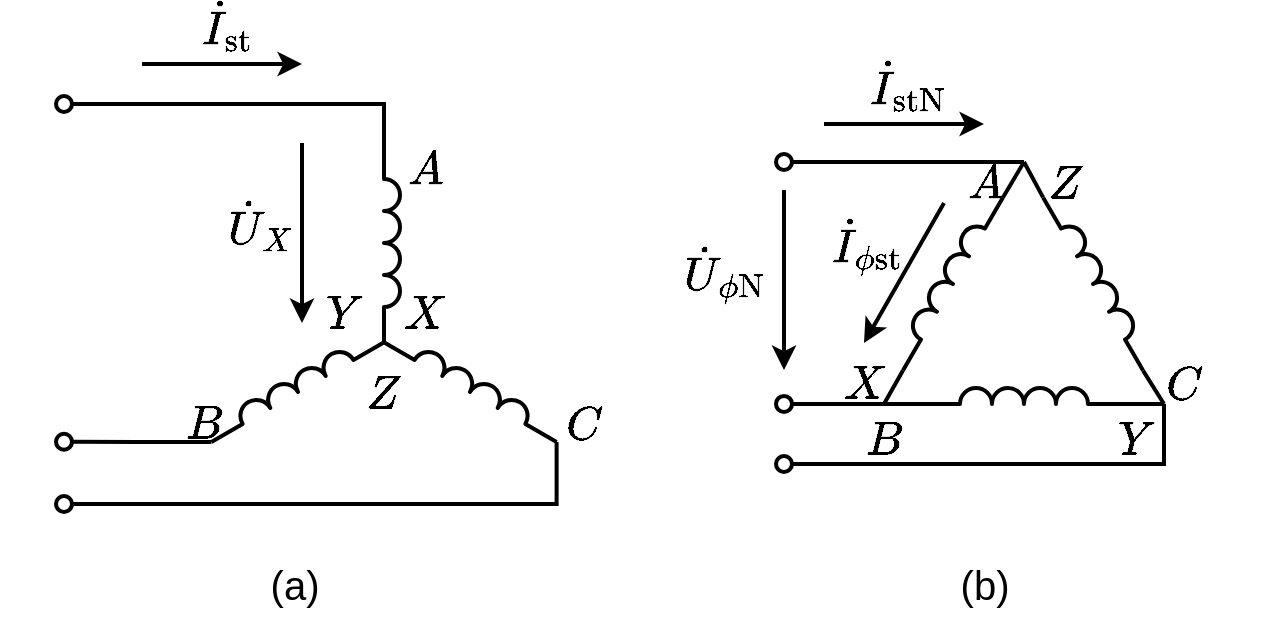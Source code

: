 <mxfile version="24.2.5" type="device">
  <diagram name="Page-1" id="16e2658f-23c8-b752-8be9-c03fbebb8bbe">
    <mxGraphModel dx="989" dy="577" grid="1" gridSize="10" guides="1" tooltips="1" connect="1" arrows="1" fold="1" page="1" pageScale="1" pageWidth="1100" pageHeight="850" background="none" math="1" shadow="0">
      <root>
        <mxCell id="0" />
        <mxCell id="1" parent="0" />
        <mxCell id="NUyNrQiaMxL5MlJIQXZj-14" style="edgeStyle=orthogonalEdgeStyle;rounded=0;orthogonalLoop=1;jettySize=auto;html=1;exitX=0;exitY=1;exitDx=0;exitDy=0;exitPerimeter=0;strokeWidth=2;endArrow=oval;endFill=0;endSize=8;startSize=8;" edge="1" parent="1" source="NUyNrQiaMxL5MlJIQXZj-1">
          <mxGeometry relative="1" as="geometry">
            <mxPoint x="720" y="469.944" as="targetPoint" />
            <Array as="points">
              <mxPoint x="770" y="470" />
              <mxPoint x="770" y="470" />
            </Array>
          </mxGeometry>
        </mxCell>
        <mxCell id="NUyNrQiaMxL5MlJIQXZj-18" style="edgeStyle=orthogonalEdgeStyle;rounded=0;orthogonalLoop=1;jettySize=auto;html=1;exitX=1;exitY=1;exitDx=0;exitDy=0;exitPerimeter=0;strokeWidth=2;endArrow=none;endFill=0;" edge="1" parent="1" source="NUyNrQiaMxL5MlJIQXZj-1">
          <mxGeometry relative="1" as="geometry">
            <mxPoint x="910" y="470.039" as="targetPoint" />
          </mxGeometry>
        </mxCell>
        <mxCell id="NUyNrQiaMxL5MlJIQXZj-1" value="" style="pointerEvents=1;verticalLabelPosition=bottom;shadow=0;dashed=0;align=center;html=1;verticalAlign=top;shape=mxgraph.electrical.inductors.inductor_3;strokeWidth=2;strokeColor=default;fontFamily=Helvetica;fontSize=12;fontColor=default;fillColor=default;" vertex="1" parent="1">
          <mxGeometry x="790" y="462" width="100" height="8" as="geometry" />
        </mxCell>
        <mxCell id="NUyNrQiaMxL5MlJIQXZj-19" style="rounded=0;orthogonalLoop=1;jettySize=auto;html=1;exitX=1;exitY=1;exitDx=0;exitDy=0;exitPerimeter=0;strokeWidth=2;endArrow=none;endFill=0;" edge="1" parent="1" source="NUyNrQiaMxL5MlJIQXZj-2">
          <mxGeometry relative="1" as="geometry">
            <mxPoint x="910" y="470" as="targetPoint" />
          </mxGeometry>
        </mxCell>
        <mxCell id="NUyNrQiaMxL5MlJIQXZj-2" value="" style="pointerEvents=1;verticalLabelPosition=bottom;shadow=0;dashed=0;align=center;html=1;verticalAlign=top;shape=mxgraph.electrical.inductors.inductor_3;strokeWidth=2;strokeColor=default;fontFamily=Helvetica;fontSize=12;fontColor=default;fillColor=default;rotation=60;" vertex="1" parent="1">
          <mxGeometry x="828" y="404" width="100" height="8" as="geometry" />
        </mxCell>
        <mxCell id="NUyNrQiaMxL5MlJIQXZj-15" style="rounded=0;orthogonalLoop=1;jettySize=auto;html=1;exitX=0;exitY=1;exitDx=0;exitDy=0;exitPerimeter=0;strokeColor=default;strokeWidth=2;endArrow=none;endFill=0;" edge="1" parent="1" source="NUyNrQiaMxL5MlJIQXZj-3">
          <mxGeometry relative="1" as="geometry">
            <mxPoint x="770" y="470" as="targetPoint" />
          </mxGeometry>
        </mxCell>
        <mxCell id="NUyNrQiaMxL5MlJIQXZj-3" value="" style="pointerEvents=1;verticalLabelPosition=bottom;shadow=0;dashed=0;align=center;html=1;verticalAlign=top;shape=mxgraph.electrical.inductors.inductor_3;strokeWidth=2;strokeColor=default;fontFamily=Helvetica;fontSize=12;fontColor=default;fillColor=default;rotation=300;" vertex="1" parent="1">
          <mxGeometry x="751" y="404" width="100" height="8" as="geometry" />
        </mxCell>
        <mxCell id="NUyNrQiaMxL5MlJIQXZj-7" style="edgeStyle=orthogonalEdgeStyle;rounded=0;orthogonalLoop=1;jettySize=auto;html=1;exitX=0;exitY=1;exitDx=0;exitDy=0;exitPerimeter=0;strokeWidth=2;endArrow=oval;endFill=0;startSize=8;endSize=8;" edge="1" parent="1" source="NUyNrQiaMxL5MlJIQXZj-4">
          <mxGeometry relative="1" as="geometry">
            <mxPoint x="360" y="320" as="targetPoint" />
            <Array as="points">
              <mxPoint x="520" y="320" />
            </Array>
          </mxGeometry>
        </mxCell>
        <mxCell id="NUyNrQiaMxL5MlJIQXZj-4" value="" style="pointerEvents=1;verticalLabelPosition=bottom;shadow=0;dashed=0;align=center;html=1;verticalAlign=top;shape=mxgraph.electrical.inductors.inductor_3;strokeWidth=2;strokeColor=default;fontFamily=Helvetica;fontSize=12;fontColor=default;fillColor=default;direction=south;" vertex="1" parent="1">
          <mxGeometry x="520" y="339.5" width="8" height="100" as="geometry" />
        </mxCell>
        <mxCell id="NUyNrQiaMxL5MlJIQXZj-8" style="edgeStyle=orthogonalEdgeStyle;rounded=0;orthogonalLoop=1;jettySize=auto;html=1;exitX=0;exitY=1;exitDx=0;exitDy=0;exitPerimeter=0;strokeWidth=2;endArrow=oval;endFill=0;startSize=8;endSize=8;" edge="1" parent="1" source="NUyNrQiaMxL5MlJIQXZj-5">
          <mxGeometry relative="1" as="geometry">
            <mxPoint x="360" y="488.857" as="targetPoint" />
            <Array as="points">
              <mxPoint x="397" y="489" />
            </Array>
          </mxGeometry>
        </mxCell>
        <mxCell id="NUyNrQiaMxL5MlJIQXZj-5" value="" style="pointerEvents=1;verticalLabelPosition=bottom;shadow=0;dashed=0;align=center;html=1;verticalAlign=top;shape=mxgraph.electrical.inductors.inductor_3;strokeWidth=2;strokeColor=default;fontFamily=Helvetica;fontSize=12;fontColor=default;fillColor=default;rotation=60;direction=north;" vertex="1" parent="1">
          <mxGeometry x="471" y="410.5" width="8" height="100" as="geometry" />
        </mxCell>
        <mxCell id="NUyNrQiaMxL5MlJIQXZj-9" style="edgeStyle=orthogonalEdgeStyle;rounded=0;orthogonalLoop=1;jettySize=auto;html=1;exitX=1;exitY=1;exitDx=0;exitDy=0;exitPerimeter=0;strokeWidth=2;endArrow=oval;endFill=0;startSize=8;endSize=8;" edge="1" parent="1" source="NUyNrQiaMxL5MlJIQXZj-6">
          <mxGeometry relative="1" as="geometry">
            <mxPoint x="360" y="520" as="targetPoint" />
            <Array as="points">
              <mxPoint x="606" y="520" />
            </Array>
          </mxGeometry>
        </mxCell>
        <mxCell id="NUyNrQiaMxL5MlJIQXZj-6" value="" style="pointerEvents=1;verticalLabelPosition=bottom;shadow=0;dashed=0;align=center;html=1;verticalAlign=top;shape=mxgraph.electrical.inductors.inductor_3;strokeWidth=2;strokeColor=default;fontFamily=Helvetica;fontSize=12;fontColor=default;fillColor=default;rotation=300;direction=south;" vertex="1" parent="1">
          <mxGeometry x="561" y="410.5" width="8" height="100" as="geometry" />
        </mxCell>
        <mxCell id="NUyNrQiaMxL5MlJIQXZj-10" value="" style="edgeStyle=none;orthogonalLoop=1;jettySize=auto;html=1;rounded=0;strokeWidth=2;endArrow=classic;endFill=1;" edge="1" parent="1">
          <mxGeometry width="80" relative="1" as="geometry">
            <mxPoint x="479" y="339.5" as="sourcePoint" />
            <mxPoint x="479" y="429.5" as="targetPoint" />
            <Array as="points" />
          </mxGeometry>
        </mxCell>
        <mxCell id="NUyNrQiaMxL5MlJIQXZj-31" value="$$\dot{U}_{X}$$" style="edgeLabel;html=1;align=center;verticalAlign=middle;resizable=0;points=[];fontSize=20;labelBackgroundColor=none;" vertex="1" connectable="0" parent="NUyNrQiaMxL5MlJIQXZj-10">
          <mxGeometry x="-0.106" y="-1" relative="1" as="geometry">
            <mxPoint x="-20" as="offset" />
          </mxGeometry>
        </mxCell>
        <mxCell id="NUyNrQiaMxL5MlJIQXZj-16" style="rounded=0;orthogonalLoop=1;jettySize=auto;html=1;strokeColor=default;entryX=1;entryY=1;entryDx=0;entryDy=0;entryPerimeter=0;strokeWidth=2;endArrow=none;endFill=0;" edge="1" parent="1" target="NUyNrQiaMxL5MlJIQXZj-3">
          <mxGeometry relative="1" as="geometry">
            <mxPoint x="829.5" y="367" as="targetPoint" />
            <mxPoint x="840" y="349" as="sourcePoint" />
          </mxGeometry>
        </mxCell>
        <mxCell id="NUyNrQiaMxL5MlJIQXZj-17" style="rounded=0;orthogonalLoop=1;jettySize=auto;html=1;strokeColor=default;entryX=0;entryY=1;entryDx=0;entryDy=0;entryPerimeter=0;strokeWidth=2;endArrow=none;endFill=0;" edge="1" parent="1" target="NUyNrQiaMxL5MlJIQXZj-2">
          <mxGeometry relative="1" as="geometry">
            <mxPoint x="850" y="367" as="targetPoint" />
            <mxPoint x="840" y="349" as="sourcePoint" />
          </mxGeometry>
        </mxCell>
        <mxCell id="NUyNrQiaMxL5MlJIQXZj-20" value="" style="edgeStyle=none;orthogonalLoop=1;jettySize=auto;html=1;rounded=0;strokeWidth=2;endArrow=oval;endFill=0;endSize=8;startSize=8;" edge="1" parent="1">
          <mxGeometry width="80" relative="1" as="geometry">
            <mxPoint x="910" y="470" as="sourcePoint" />
            <mxPoint x="720" y="500" as="targetPoint" />
            <Array as="points">
              <mxPoint x="910" y="500" />
            </Array>
          </mxGeometry>
        </mxCell>
        <mxCell id="NUyNrQiaMxL5MlJIQXZj-21" value="" style="edgeStyle=none;orthogonalLoop=1;jettySize=auto;html=1;rounded=0;strokeWidth=2;endArrow=oval;endFill=0;endSize=8;startSize=8;" edge="1" parent="1">
          <mxGeometry width="80" relative="1" as="geometry">
            <mxPoint x="840" y="349" as="sourcePoint" />
            <mxPoint x="720" y="349" as="targetPoint" />
            <Array as="points" />
          </mxGeometry>
        </mxCell>
        <mxCell id="NUyNrQiaMxL5MlJIQXZj-22" value="" style="edgeStyle=none;orthogonalLoop=1;jettySize=auto;html=1;rounded=0;strokeWidth=2;endArrow=classic;endFill=1;" edge="1" parent="1">
          <mxGeometry width="80" relative="1" as="geometry">
            <mxPoint x="399" y="300" as="sourcePoint" />
            <mxPoint x="479" y="300" as="targetPoint" />
            <Array as="points" />
          </mxGeometry>
        </mxCell>
        <mxCell id="NUyNrQiaMxL5MlJIQXZj-28" value="$$\dot{I}_{\mathrm{st}}$$" style="edgeLabel;html=1;align=center;verticalAlign=middle;resizable=0;points=[];fontSize=20;labelBackgroundColor=none;" vertex="1" connectable="0" parent="NUyNrQiaMxL5MlJIQXZj-22">
          <mxGeometry x="-0.064" y="1" relative="1" as="geometry">
            <mxPoint x="4" y="-19" as="offset" />
          </mxGeometry>
        </mxCell>
        <mxCell id="NUyNrQiaMxL5MlJIQXZj-23" value="" style="edgeStyle=none;orthogonalLoop=1;jettySize=auto;html=1;rounded=0;strokeWidth=2;endArrow=classic;endFill=1;" edge="1" parent="1">
          <mxGeometry width="80" relative="1" as="geometry">
            <mxPoint x="720" y="363" as="sourcePoint" />
            <mxPoint x="720" y="453" as="targetPoint" />
            <Array as="points" />
          </mxGeometry>
        </mxCell>
        <mxCell id="NUyNrQiaMxL5MlJIQXZj-32" value="$$\dot{U}_{\mathrm{\phi N}}$$" style="edgeLabel;html=1;align=center;verticalAlign=middle;resizable=0;points=[];fontSize=20;labelBackgroundColor=none;" vertex="1" connectable="0" parent="NUyNrQiaMxL5MlJIQXZj-23">
          <mxGeometry x="-0.07" y="-1" relative="1" as="geometry">
            <mxPoint x="-29" y="-1" as="offset" />
          </mxGeometry>
        </mxCell>
        <mxCell id="NUyNrQiaMxL5MlJIQXZj-29" value="" style="edgeStyle=none;orthogonalLoop=1;jettySize=auto;html=1;rounded=0;strokeWidth=2;endArrow=classic;endFill=1;" edge="1" parent="1">
          <mxGeometry width="80" relative="1" as="geometry">
            <mxPoint x="740" y="330" as="sourcePoint" />
            <mxPoint x="820" y="330" as="targetPoint" />
            <Array as="points" />
          </mxGeometry>
        </mxCell>
        <mxCell id="NUyNrQiaMxL5MlJIQXZj-30" value="$$\dot{I}_{\mathrm{stN}}$$" style="edgeLabel;html=1;align=center;verticalAlign=middle;resizable=0;points=[];fontSize=20;labelBackgroundColor=none;" vertex="1" connectable="0" parent="NUyNrQiaMxL5MlJIQXZj-29">
          <mxGeometry x="-0.064" y="1" relative="1" as="geometry">
            <mxPoint x="4" y="-19" as="offset" />
          </mxGeometry>
        </mxCell>
        <mxCell id="NUyNrQiaMxL5MlJIQXZj-33" value="" style="edgeStyle=none;orthogonalLoop=1;jettySize=auto;html=1;rounded=0;strokeWidth=2;endArrow=classic;endFill=1;" edge="1" parent="1">
          <mxGeometry width="80" relative="1" as="geometry">
            <mxPoint x="800" y="369.5" as="sourcePoint" />
            <mxPoint x="760" y="439.5" as="targetPoint" />
            <Array as="points" />
          </mxGeometry>
        </mxCell>
        <mxCell id="NUyNrQiaMxL5MlJIQXZj-34" value="$$\dot{I}_{\mathrm{\phi st}}$$" style="edgeLabel;html=1;align=center;verticalAlign=middle;resizable=0;points=[];fontSize=20;labelBackgroundColor=none;" vertex="1" connectable="0" parent="NUyNrQiaMxL5MlJIQXZj-33">
          <mxGeometry x="-0.064" y="1" relative="1" as="geometry">
            <mxPoint x="-22" y="-13" as="offset" />
          </mxGeometry>
        </mxCell>
        <mxCell id="NUyNrQiaMxL5MlJIQXZj-35" value="$$A$$" style="text;html=1;align=center;verticalAlign=middle;resizable=0;points=[];autosize=1;strokeColor=none;fillColor=none;fontSize=20;" vertex="1" parent="1">
          <mxGeometry x="500" y="333" width="80" height="40" as="geometry" />
        </mxCell>
        <mxCell id="NUyNrQiaMxL5MlJIQXZj-37" value="$$A$$" style="text;html=1;align=center;verticalAlign=middle;resizable=0;points=[];autosize=1;strokeColor=none;fillColor=none;fontSize=20;" vertex="1" parent="1">
          <mxGeometry x="780" y="339.5" width="80" height="40" as="geometry" />
        </mxCell>
        <mxCell id="NUyNrQiaMxL5MlJIQXZj-39" value="$$B$$" style="text;html=1;align=center;verticalAlign=middle;resizable=0;points=[];autosize=1;strokeColor=none;fillColor=none;fontSize=20;" vertex="1" parent="1">
          <mxGeometry x="390" y="460" width="80" height="40" as="geometry" />
        </mxCell>
        <mxCell id="NUyNrQiaMxL5MlJIQXZj-40" value="$$B$$" style="text;html=1;align=center;verticalAlign=middle;resizable=0;points=[];autosize=1;strokeColor=none;fillColor=none;fontSize=20;" vertex="1" parent="1">
          <mxGeometry x="730" y="468" width="80" height="40" as="geometry" />
        </mxCell>
        <mxCell id="NUyNrQiaMxL5MlJIQXZj-41" value="$$C$$" style="text;html=1;align=center;verticalAlign=middle;resizable=0;points=[];autosize=1;strokeColor=none;fillColor=none;fontSize=20;" vertex="1" parent="1">
          <mxGeometry x="580" y="460" width="80" height="40" as="geometry" />
        </mxCell>
        <mxCell id="NUyNrQiaMxL5MlJIQXZj-42" value="$$C$$" style="text;html=1;align=center;verticalAlign=middle;resizable=0;points=[];autosize=1;strokeColor=none;fillColor=none;fontSize=20;" vertex="1" parent="1">
          <mxGeometry x="880" y="439.5" width="80" height="40" as="geometry" />
        </mxCell>
        <mxCell id="NUyNrQiaMxL5MlJIQXZj-43" value="$$X$$" style="text;html=1;align=center;verticalAlign=middle;resizable=0;points=[];autosize=1;strokeColor=none;fillColor=none;fontSize=20;" vertex="1" parent="1">
          <mxGeometry x="500" y="405" width="80" height="40" as="geometry" />
        </mxCell>
        <mxCell id="NUyNrQiaMxL5MlJIQXZj-45" value="$$X$$" style="text;html=1;align=center;verticalAlign=middle;resizable=0;points=[];autosize=1;strokeColor=none;fillColor=none;fontSize=20;" vertex="1" parent="1">
          <mxGeometry x="720" y="439.5" width="80" height="40" as="geometry" />
        </mxCell>
        <mxCell id="NUyNrQiaMxL5MlJIQXZj-46" value="$$Y$$" style="text;html=1;align=center;verticalAlign=middle;resizable=0;points=[];autosize=1;strokeColor=none;fillColor=none;fontSize=20;" vertex="1" parent="1">
          <mxGeometry x="460" y="405" width="80" height="40" as="geometry" />
        </mxCell>
        <mxCell id="NUyNrQiaMxL5MlJIQXZj-47" value="$$Y$$" style="text;html=1;align=center;verticalAlign=middle;resizable=0;points=[];autosize=1;strokeColor=none;fillColor=none;fontSize=20;" vertex="1" parent="1">
          <mxGeometry x="856" y="468" width="80" height="40" as="geometry" />
        </mxCell>
        <mxCell id="NUyNrQiaMxL5MlJIQXZj-48" value="$$Z$$" style="text;html=1;align=center;verticalAlign=middle;resizable=0;points=[];autosize=1;strokeColor=none;fillColor=none;fontSize=20;" vertex="1" parent="1">
          <mxGeometry x="479" y="445" width="80" height="40" as="geometry" />
        </mxCell>
        <mxCell id="NUyNrQiaMxL5MlJIQXZj-49" value="$$Z$$" style="text;html=1;align=center;verticalAlign=middle;resizable=0;points=[];autosize=1;strokeColor=none;fillColor=none;fontSize=20;" vertex="1" parent="1">
          <mxGeometry x="820" y="339.5" width="80" height="40" as="geometry" />
        </mxCell>
        <mxCell id="NUyNrQiaMxL5MlJIQXZj-50" value="(a)" style="text;html=1;align=center;verticalAlign=middle;resizable=0;points=[];autosize=1;strokeColor=none;fillColor=none;fontSize=20;" vertex="1" parent="1">
          <mxGeometry x="450" y="540" width="50" height="40" as="geometry" />
        </mxCell>
        <mxCell id="NUyNrQiaMxL5MlJIQXZj-51" value="(b)" style="text;html=1;align=center;verticalAlign=middle;resizable=0;points=[];autosize=1;strokeColor=none;fillColor=none;fontSize=20;" vertex="1" parent="1">
          <mxGeometry x="795" y="540" width="50" height="40" as="geometry" />
        </mxCell>
      </root>
    </mxGraphModel>
  </diagram>
</mxfile>
